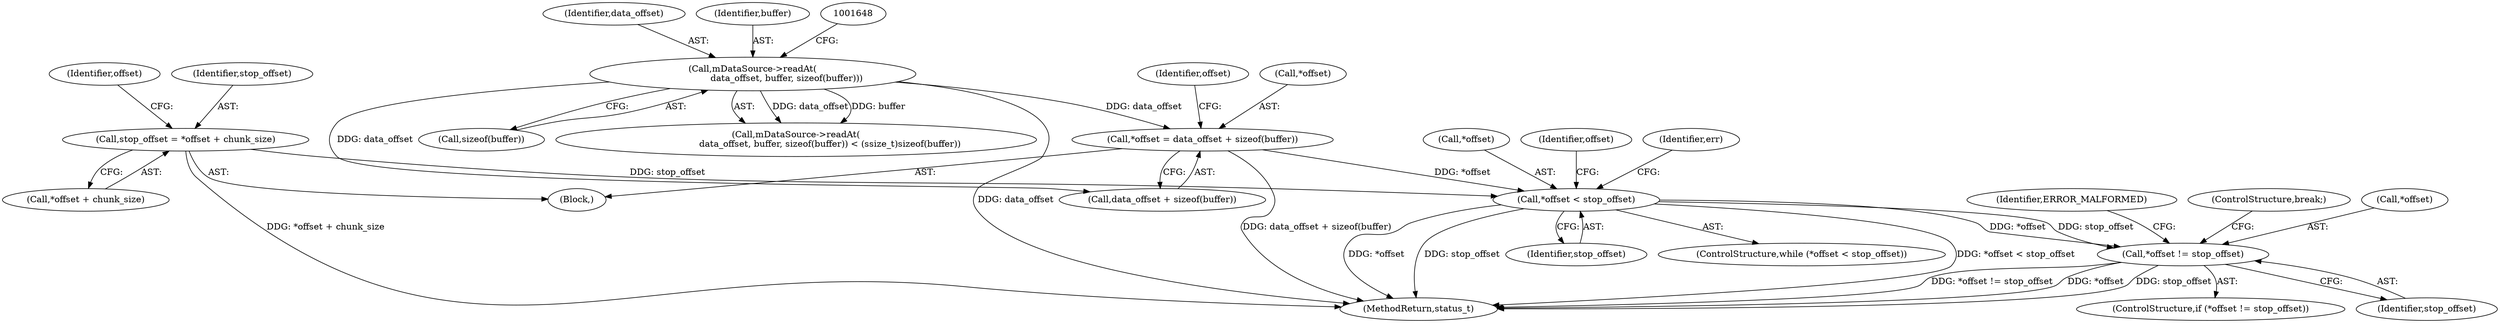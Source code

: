 digraph "0_Android_463a6f807e187828442949d1924e143cf07778c6@pointer" {
"1001751" [label="(Call,*offset != stop_offset)"];
"1001730" [label="(Call,*offset < stop_offset)"];
"1001722" [label="(Call,*offset = data_offset + sizeof(buffer))"];
"1001642" [label="(Call,mDataSource->readAt(\n                        data_offset, buffer, sizeof(buffer)))"];
"1001716" [label="(Call,stop_offset = *offset + chunk_size)"];
"1001625" [label="(Block,)"];
"1001725" [label="(Call,data_offset + sizeof(buffer))"];
"1001757" [label="(Identifier,ERROR_MALFORMED)"];
"1001731" [label="(Call,*offset)"];
"1001643" [label="(Identifier,data_offset)"];
"1001751" [label="(Call,*offset != stop_offset)"];
"1001724" [label="(Identifier,offset)"];
"1001718" [label="(Call,*offset + chunk_size)"];
"1001758" [label="(ControlStructure,break;)"];
"1001722" [label="(Call,*offset = data_offset + sizeof(buffer))"];
"1001750" [label="(ControlStructure,if (*offset != stop_offset))"];
"1001752" [label="(Call,*offset)"];
"1001753" [label="(Identifier,offset)"];
"1001733" [label="(Identifier,stop_offset)"];
"1001732" [label="(Identifier,offset)"];
"1001645" [label="(Call,sizeof(buffer))"];
"1001730" [label="(Call,*offset < stop_offset)"];
"1001642" [label="(Call,mDataSource->readAt(\n                        data_offset, buffer, sizeof(buffer)))"];
"1001729" [label="(ControlStructure,while (*offset < stop_offset))"];
"1001644" [label="(Identifier,buffer)"];
"1001641" [label="(Call,mDataSource->readAt(\n                        data_offset, buffer, sizeof(buffer)) < (ssize_t)sizeof(buffer))"];
"1001754" [label="(Identifier,stop_offset)"];
"1001717" [label="(Identifier,stop_offset)"];
"1002918" [label="(MethodReturn,status_t)"];
"1001737" [label="(Identifier,err)"];
"1001723" [label="(Call,*offset)"];
"1001716" [label="(Call,stop_offset = *offset + chunk_size)"];
"1001751" -> "1001750"  [label="AST: "];
"1001751" -> "1001754"  [label="CFG: "];
"1001752" -> "1001751"  [label="AST: "];
"1001754" -> "1001751"  [label="AST: "];
"1001757" -> "1001751"  [label="CFG: "];
"1001758" -> "1001751"  [label="CFG: "];
"1001751" -> "1002918"  [label="DDG: *offset != stop_offset"];
"1001751" -> "1002918"  [label="DDG: *offset"];
"1001751" -> "1002918"  [label="DDG: stop_offset"];
"1001730" -> "1001751"  [label="DDG: *offset"];
"1001730" -> "1001751"  [label="DDG: stop_offset"];
"1001730" -> "1001729"  [label="AST: "];
"1001730" -> "1001733"  [label="CFG: "];
"1001731" -> "1001730"  [label="AST: "];
"1001733" -> "1001730"  [label="AST: "];
"1001737" -> "1001730"  [label="CFG: "];
"1001753" -> "1001730"  [label="CFG: "];
"1001730" -> "1002918"  [label="DDG: *offset < stop_offset"];
"1001730" -> "1002918"  [label="DDG: *offset"];
"1001730" -> "1002918"  [label="DDG: stop_offset"];
"1001722" -> "1001730"  [label="DDG: *offset"];
"1001716" -> "1001730"  [label="DDG: stop_offset"];
"1001722" -> "1001625"  [label="AST: "];
"1001722" -> "1001725"  [label="CFG: "];
"1001723" -> "1001722"  [label="AST: "];
"1001725" -> "1001722"  [label="AST: "];
"1001732" -> "1001722"  [label="CFG: "];
"1001722" -> "1002918"  [label="DDG: data_offset + sizeof(buffer)"];
"1001642" -> "1001722"  [label="DDG: data_offset"];
"1001642" -> "1001641"  [label="AST: "];
"1001642" -> "1001645"  [label="CFG: "];
"1001643" -> "1001642"  [label="AST: "];
"1001644" -> "1001642"  [label="AST: "];
"1001645" -> "1001642"  [label="AST: "];
"1001648" -> "1001642"  [label="CFG: "];
"1001642" -> "1002918"  [label="DDG: data_offset"];
"1001642" -> "1001641"  [label="DDG: data_offset"];
"1001642" -> "1001641"  [label="DDG: buffer"];
"1001642" -> "1001725"  [label="DDG: data_offset"];
"1001716" -> "1001625"  [label="AST: "];
"1001716" -> "1001718"  [label="CFG: "];
"1001717" -> "1001716"  [label="AST: "];
"1001718" -> "1001716"  [label="AST: "];
"1001724" -> "1001716"  [label="CFG: "];
"1001716" -> "1002918"  [label="DDG: *offset + chunk_size"];
}
